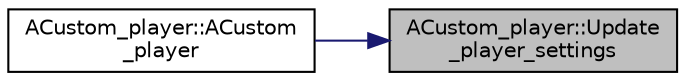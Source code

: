 digraph "ACustom_player::Update_player_settings"
{
 // LATEX_PDF_SIZE
  edge [fontname="Helvetica",fontsize="10",labelfontname="Helvetica",labelfontsize="10"];
  node [fontname="Helvetica",fontsize="10",shape=record];
  rankdir="RL";
  Node1 [label="ACustom_player::Update\l_player_settings",height=0.2,width=0.4,color="black", fillcolor="grey75", style="filled", fontcolor="black",tooltip="플레이어에 대한 정보 갱신"];
  Node1 -> Node2 [dir="back",color="midnightblue",fontsize="10",style="solid"];
  Node2 [label="ACustom_player::ACustom\l_player",height=0.2,width=0.4,color="black", fillcolor="white", style="filled",URL="$class_a_custom__player.html#a977768a663b2064fe83193e853ea5d36",tooltip=" "];
}
